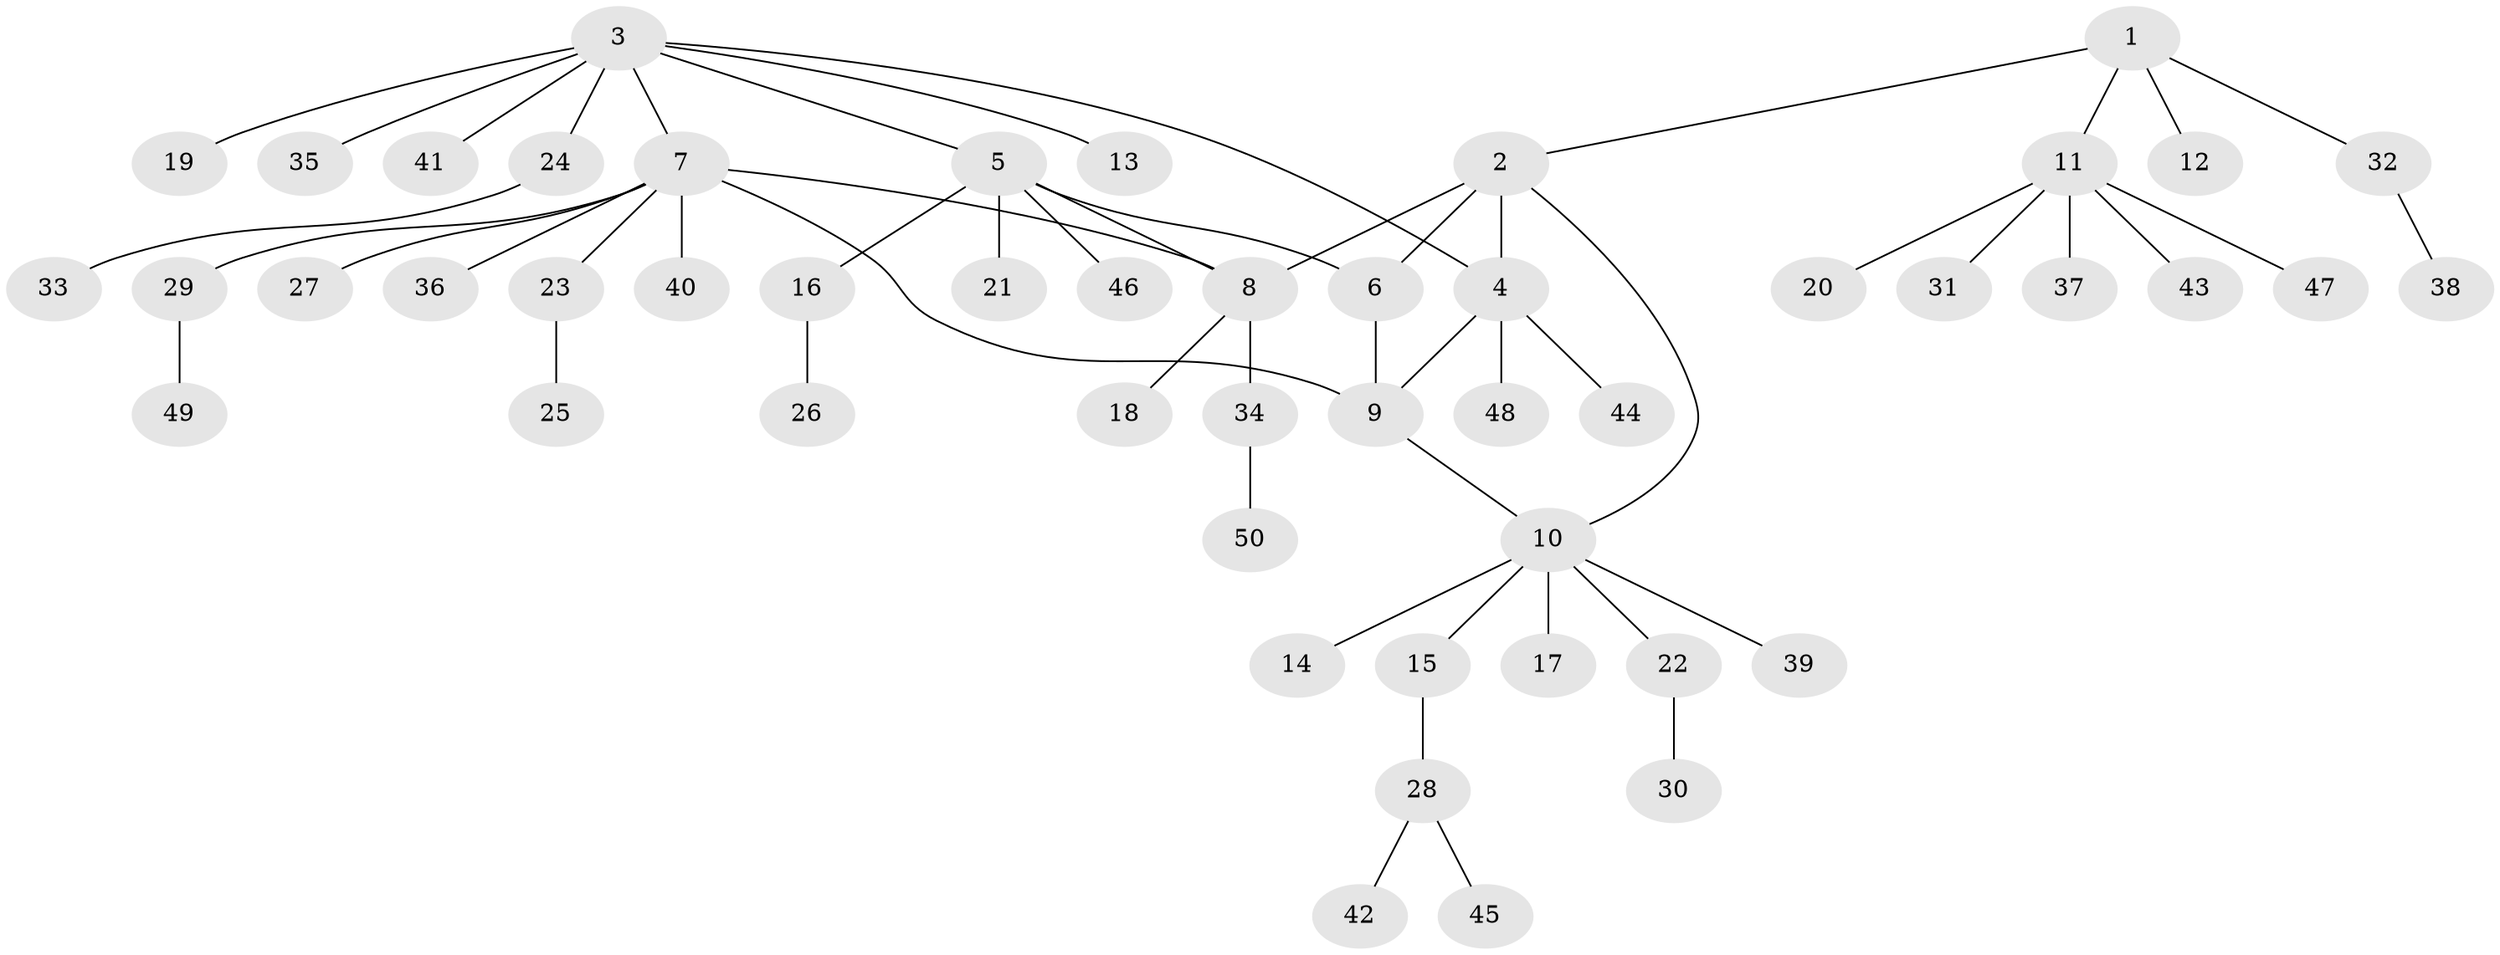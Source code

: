 // Generated by graph-tools (version 1.1) at 2025/11/02/27/25 16:11:36]
// undirected, 50 vertices, 55 edges
graph export_dot {
graph [start="1"]
  node [color=gray90,style=filled];
  1;
  2;
  3;
  4;
  5;
  6;
  7;
  8;
  9;
  10;
  11;
  12;
  13;
  14;
  15;
  16;
  17;
  18;
  19;
  20;
  21;
  22;
  23;
  24;
  25;
  26;
  27;
  28;
  29;
  30;
  31;
  32;
  33;
  34;
  35;
  36;
  37;
  38;
  39;
  40;
  41;
  42;
  43;
  44;
  45;
  46;
  47;
  48;
  49;
  50;
  1 -- 2;
  1 -- 11;
  1 -- 12;
  1 -- 32;
  2 -- 4;
  2 -- 6;
  2 -- 8;
  2 -- 10;
  3 -- 4;
  3 -- 5;
  3 -- 7;
  3 -- 13;
  3 -- 19;
  3 -- 24;
  3 -- 35;
  3 -- 41;
  4 -- 9;
  4 -- 44;
  4 -- 48;
  5 -- 6;
  5 -- 8;
  5 -- 16;
  5 -- 21;
  5 -- 46;
  6 -- 9;
  7 -- 8;
  7 -- 9;
  7 -- 23;
  7 -- 27;
  7 -- 29;
  7 -- 36;
  7 -- 40;
  8 -- 18;
  8 -- 34;
  9 -- 10;
  10 -- 14;
  10 -- 15;
  10 -- 17;
  10 -- 22;
  10 -- 39;
  11 -- 20;
  11 -- 31;
  11 -- 37;
  11 -- 43;
  11 -- 47;
  15 -- 28;
  16 -- 26;
  22 -- 30;
  23 -- 25;
  24 -- 33;
  28 -- 42;
  28 -- 45;
  29 -- 49;
  32 -- 38;
  34 -- 50;
}
